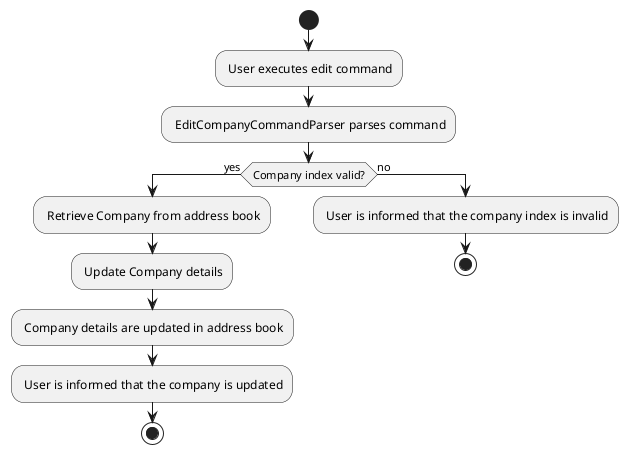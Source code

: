 @startuml
start
: User executes edit command;
: EditCompanyCommandParser parses command;
if (Company index valid?) then (yes)
  : Retrieve Company from address book;
  : Update Company details;
  : Company details are updated in address book;
  : User is informed that the company is updated;
  stop
else (no)
  : User is informed that the company index is invalid;
  stop
endif
@enduml
